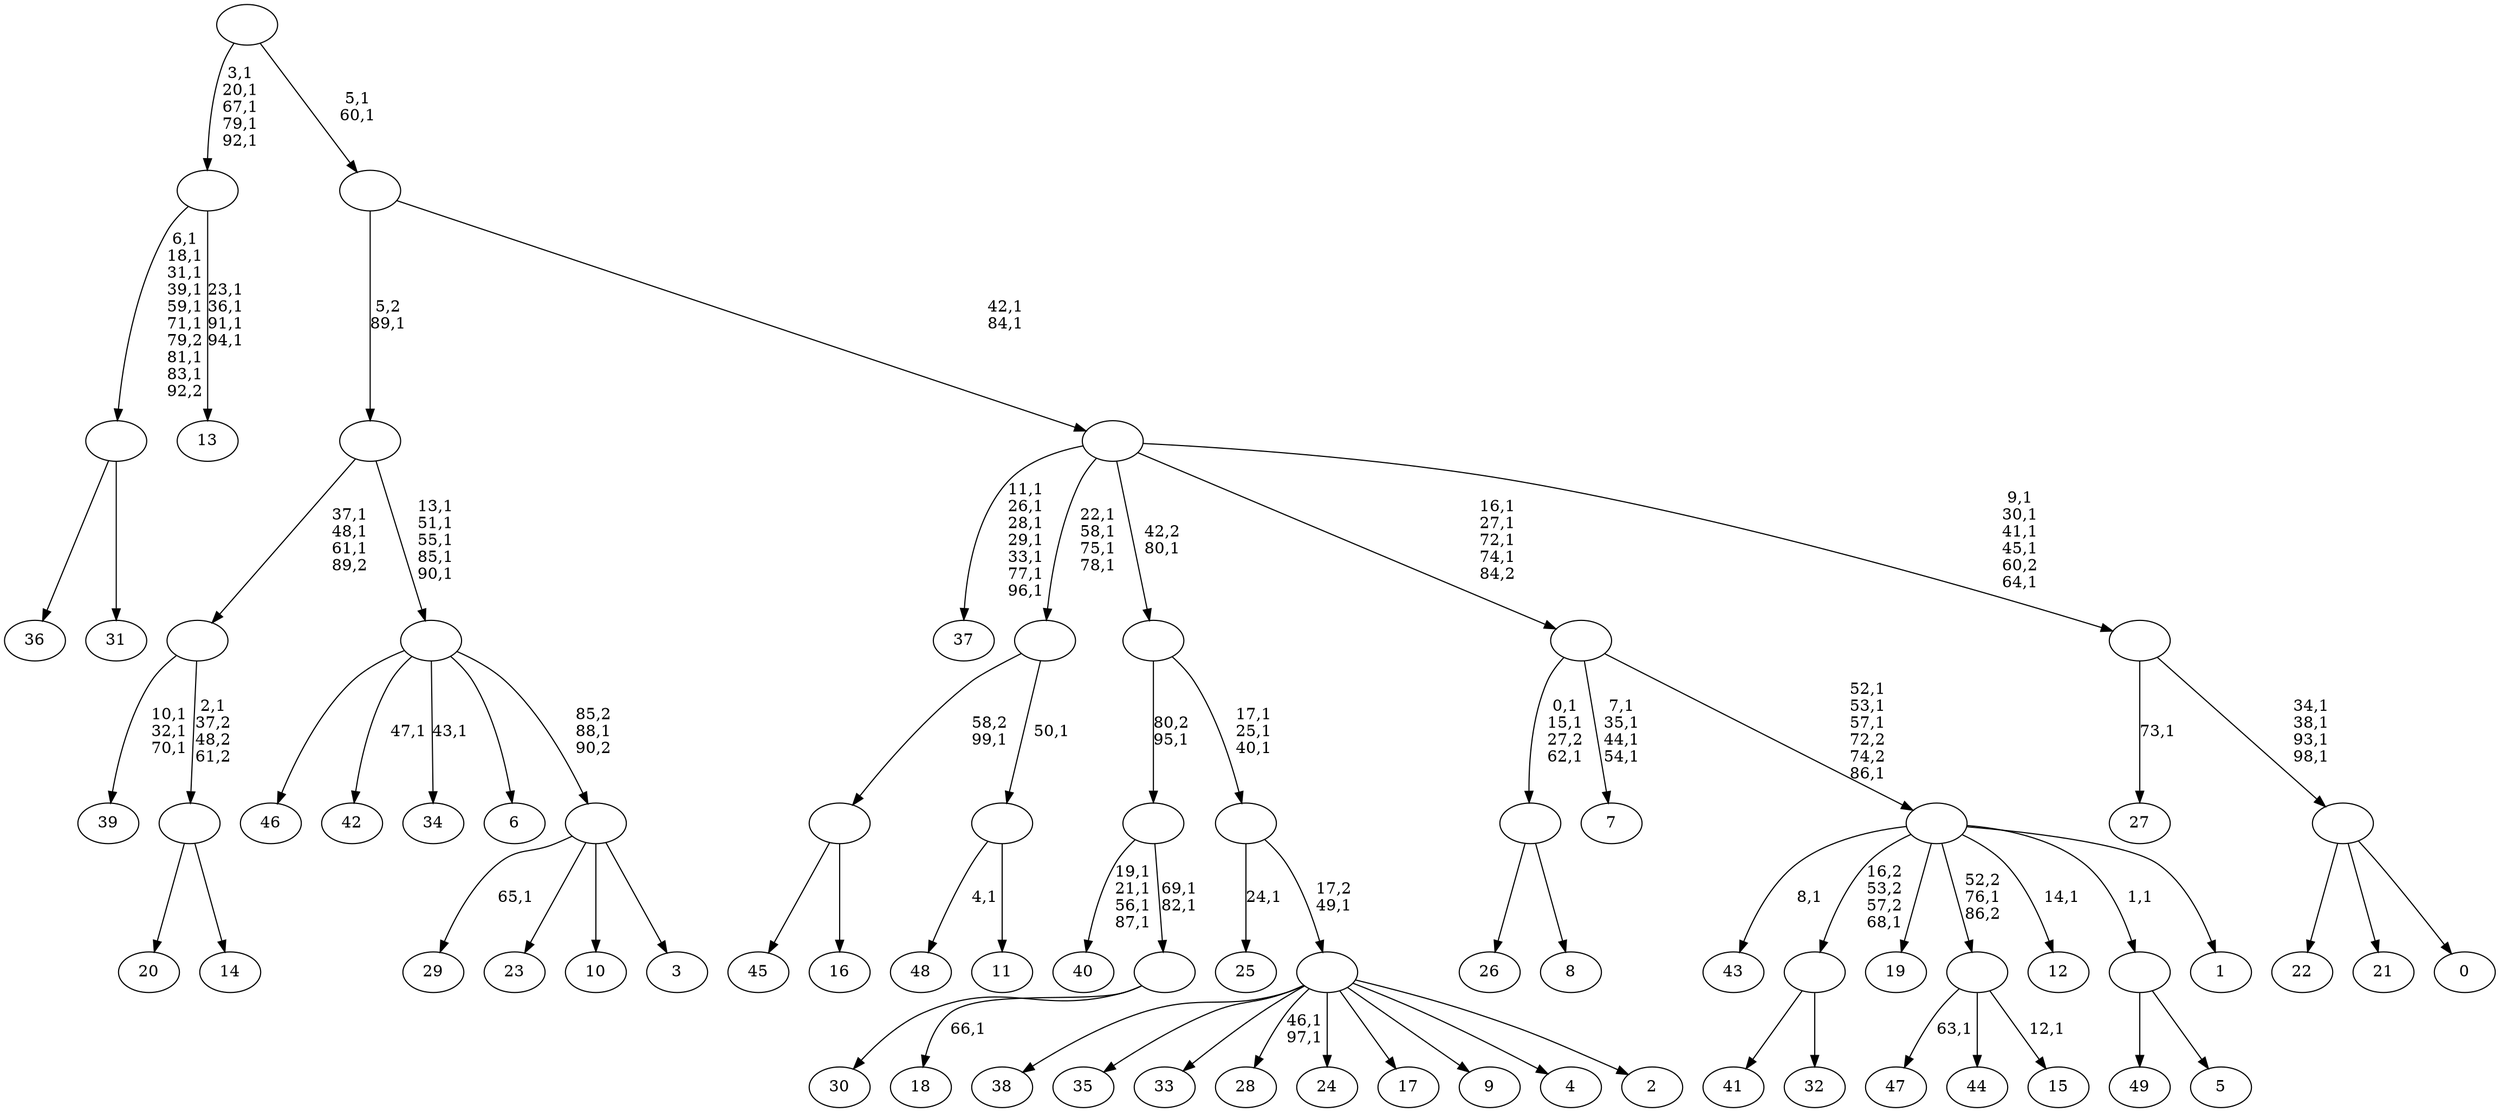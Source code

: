 digraph T {
	150 [label="49"]
	149 [label="48"]
	147 [label="47"]
	145 [label="46"]
	144 [label="45"]
	143 [label="44"]
	142 [label="43"]
	140 [label="42"]
	138 [label="41"]
	137 [label="40"]
	132 [label="39"]
	128 [label="38"]
	127 [label="37"]
	119 [label="36"]
	118 [label="35"]
	117 [label="34"]
	115 [label="33"]
	114 [label="32"]
	113 [label=""]
	112 [label="31"]
	111 [label=""]
	103 [label="30"]
	102 [label="29"]
	100 [label="28"]
	97 [label="27"]
	95 [label="26"]
	94 [label="25"]
	92 [label="24"]
	91 [label="23"]
	90 [label="22"]
	89 [label="21"]
	88 [label="20"]
	87 [label="19"]
	86 [label="18"]
	84 [label=""]
	82 [label=""]
	81 [label="17"]
	80 [label="16"]
	79 [label=""]
	78 [label="15"]
	76 [label=""]
	75 [label="14"]
	74 [label=""]
	73 [label=""]
	70 [label="13"]
	65 [label=""]
	60 [label="12"]
	58 [label="11"]
	57 [label=""]
	56 [label=""]
	52 [label="10"]
	51 [label="9"]
	50 [label="8"]
	49 [label=""]
	46 [label="7"]
	41 [label="6"]
	40 [label="5"]
	39 [label=""]
	38 [label="4"]
	37 [label="3"]
	36 [label=""]
	35 [label=""]
	30 [label=""]
	29 [label="2"]
	28 [label=""]
	27 [label=""]
	24 [label=""]
	23 [label="1"]
	22 [label=""]
	18 [label=""]
	14 [label="0"]
	13 [label=""]
	9 [label=""]
	4 [label=""]
	2 [label=""]
	0 [label=""]
	113 -> 138 [label=""]
	113 -> 114 [label=""]
	111 -> 119 [label=""]
	111 -> 112 [label=""]
	84 -> 86 [label="66,1"]
	84 -> 103 [label=""]
	82 -> 84 [label="69,1\n82,1"]
	82 -> 137 [label="19,1\n21,1\n56,1\n87,1"]
	79 -> 144 [label=""]
	79 -> 80 [label=""]
	76 -> 78 [label="12,1"]
	76 -> 147 [label="63,1"]
	76 -> 143 [label=""]
	74 -> 88 [label=""]
	74 -> 75 [label=""]
	73 -> 132 [label="10,1\n32,1\n70,1"]
	73 -> 74 [label="2,1\n37,2\n48,2\n61,2"]
	65 -> 70 [label="23,1\n36,1\n91,1\n94,1"]
	65 -> 111 [label="6,1\n18,1\n31,1\n39,1\n59,1\n71,1\n79,2\n81,1\n83,1\n92,2"]
	57 -> 149 [label="4,1"]
	57 -> 58 [label=""]
	56 -> 79 [label="58,2\n99,1"]
	56 -> 57 [label="50,1"]
	49 -> 95 [label=""]
	49 -> 50 [label=""]
	39 -> 150 [label=""]
	39 -> 40 [label=""]
	36 -> 102 [label="65,1"]
	36 -> 91 [label=""]
	36 -> 52 [label=""]
	36 -> 37 [label=""]
	35 -> 117 [label="43,1"]
	35 -> 140 [label="47,1"]
	35 -> 145 [label=""]
	35 -> 41 [label=""]
	35 -> 36 [label="85,2\n88,1\n90,2"]
	30 -> 35 [label="13,1\n51,1\n55,1\n85,1\n90,1"]
	30 -> 73 [label="37,1\n48,1\n61,1\n89,2"]
	28 -> 100 [label="46,1\n97,1"]
	28 -> 128 [label=""]
	28 -> 118 [label=""]
	28 -> 115 [label=""]
	28 -> 92 [label=""]
	28 -> 81 [label=""]
	28 -> 51 [label=""]
	28 -> 38 [label=""]
	28 -> 29 [label=""]
	27 -> 94 [label="24,1"]
	27 -> 28 [label="17,2\n49,1"]
	24 -> 27 [label="17,1\n25,1\n40,1"]
	24 -> 82 [label="80,2\n95,1"]
	22 -> 60 [label="14,1"]
	22 -> 142 [label="8,1"]
	22 -> 113 [label="16,2\n53,2\n57,2\n68,1"]
	22 -> 87 [label=""]
	22 -> 76 [label="52,2\n76,1\n86,2"]
	22 -> 39 [label="1,1"]
	22 -> 23 [label=""]
	18 -> 22 [label="52,1\n53,1\n57,1\n72,2\n74,2\n86,1"]
	18 -> 46 [label="7,1\n35,1\n44,1\n54,1"]
	18 -> 49 [label="0,1\n15,1\n27,2\n62,1"]
	13 -> 90 [label=""]
	13 -> 89 [label=""]
	13 -> 14 [label=""]
	9 -> 13 [label="34,1\n38,1\n93,1\n98,1"]
	9 -> 97 [label="73,1"]
	4 -> 9 [label="9,1\n30,1\n41,1\n45,1\n60,2\n64,1"]
	4 -> 18 [label="16,1\n27,1\n72,1\n74,1\n84,2"]
	4 -> 56 [label="22,1\n58,1\n75,1\n78,1"]
	4 -> 127 [label="11,1\n26,1\n28,1\n29,1\n33,1\n77,1\n96,1"]
	4 -> 24 [label="42,2\n80,1"]
	2 -> 4 [label="42,1\n84,1"]
	2 -> 30 [label="5,2\n89,1"]
	0 -> 2 [label="5,1\n60,1"]
	0 -> 65 [label="3,1\n20,1\n67,1\n79,1\n92,1"]
}
